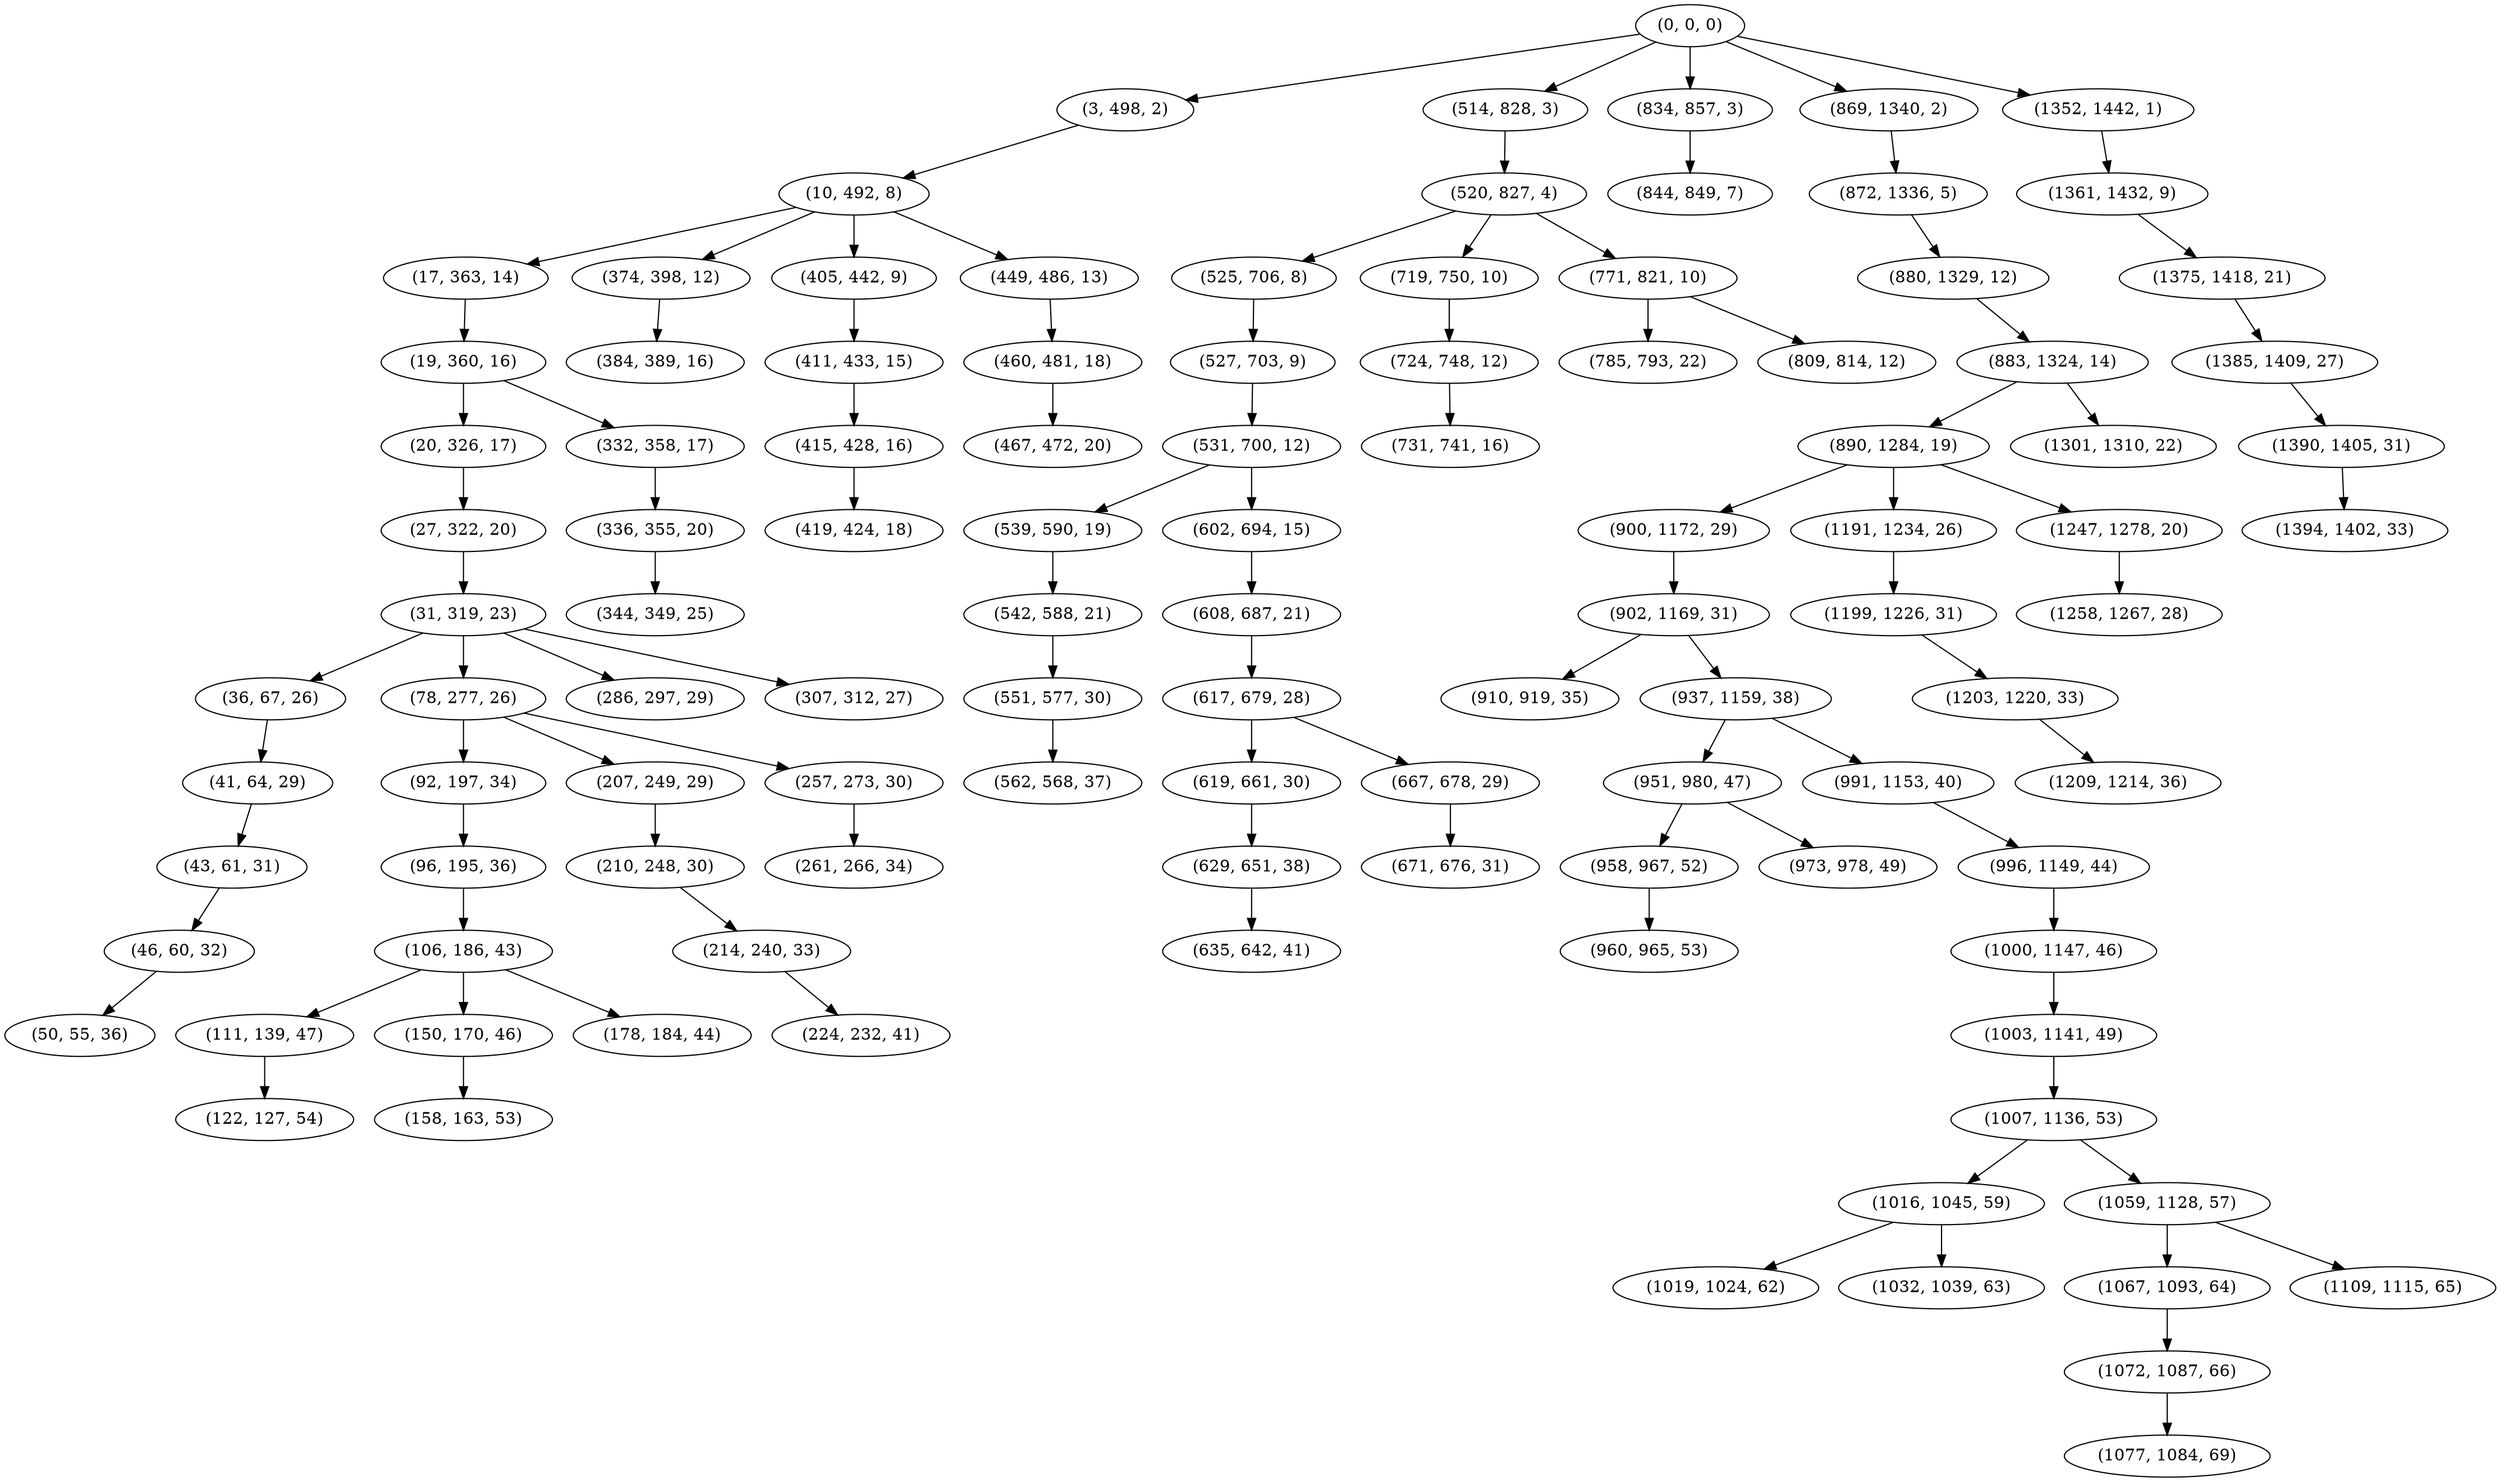 digraph tree {
    "(0, 0, 0)";
    "(3, 498, 2)";
    "(10, 492, 8)";
    "(17, 363, 14)";
    "(19, 360, 16)";
    "(20, 326, 17)";
    "(27, 322, 20)";
    "(31, 319, 23)";
    "(36, 67, 26)";
    "(41, 64, 29)";
    "(43, 61, 31)";
    "(46, 60, 32)";
    "(50, 55, 36)";
    "(78, 277, 26)";
    "(92, 197, 34)";
    "(96, 195, 36)";
    "(106, 186, 43)";
    "(111, 139, 47)";
    "(122, 127, 54)";
    "(150, 170, 46)";
    "(158, 163, 53)";
    "(178, 184, 44)";
    "(207, 249, 29)";
    "(210, 248, 30)";
    "(214, 240, 33)";
    "(224, 232, 41)";
    "(257, 273, 30)";
    "(261, 266, 34)";
    "(286, 297, 29)";
    "(307, 312, 27)";
    "(332, 358, 17)";
    "(336, 355, 20)";
    "(344, 349, 25)";
    "(374, 398, 12)";
    "(384, 389, 16)";
    "(405, 442, 9)";
    "(411, 433, 15)";
    "(415, 428, 16)";
    "(419, 424, 18)";
    "(449, 486, 13)";
    "(460, 481, 18)";
    "(467, 472, 20)";
    "(514, 828, 3)";
    "(520, 827, 4)";
    "(525, 706, 8)";
    "(527, 703, 9)";
    "(531, 700, 12)";
    "(539, 590, 19)";
    "(542, 588, 21)";
    "(551, 577, 30)";
    "(562, 568, 37)";
    "(602, 694, 15)";
    "(608, 687, 21)";
    "(617, 679, 28)";
    "(619, 661, 30)";
    "(629, 651, 38)";
    "(635, 642, 41)";
    "(667, 678, 29)";
    "(671, 676, 31)";
    "(719, 750, 10)";
    "(724, 748, 12)";
    "(731, 741, 16)";
    "(771, 821, 10)";
    "(785, 793, 22)";
    "(809, 814, 12)";
    "(834, 857, 3)";
    "(844, 849, 7)";
    "(869, 1340, 2)";
    "(872, 1336, 5)";
    "(880, 1329, 12)";
    "(883, 1324, 14)";
    "(890, 1284, 19)";
    "(900, 1172, 29)";
    "(902, 1169, 31)";
    "(910, 919, 35)";
    "(937, 1159, 38)";
    "(951, 980, 47)";
    "(958, 967, 52)";
    "(960, 965, 53)";
    "(973, 978, 49)";
    "(991, 1153, 40)";
    "(996, 1149, 44)";
    "(1000, 1147, 46)";
    "(1003, 1141, 49)";
    "(1007, 1136, 53)";
    "(1016, 1045, 59)";
    "(1019, 1024, 62)";
    "(1032, 1039, 63)";
    "(1059, 1128, 57)";
    "(1067, 1093, 64)";
    "(1072, 1087, 66)";
    "(1077, 1084, 69)";
    "(1109, 1115, 65)";
    "(1191, 1234, 26)";
    "(1199, 1226, 31)";
    "(1203, 1220, 33)";
    "(1209, 1214, 36)";
    "(1247, 1278, 20)";
    "(1258, 1267, 28)";
    "(1301, 1310, 22)";
    "(1352, 1442, 1)";
    "(1361, 1432, 9)";
    "(1375, 1418, 21)";
    "(1385, 1409, 27)";
    "(1390, 1405, 31)";
    "(1394, 1402, 33)";
    "(0, 0, 0)" -> "(3, 498, 2)";
    "(0, 0, 0)" -> "(514, 828, 3)";
    "(0, 0, 0)" -> "(834, 857, 3)";
    "(0, 0, 0)" -> "(869, 1340, 2)";
    "(0, 0, 0)" -> "(1352, 1442, 1)";
    "(3, 498, 2)" -> "(10, 492, 8)";
    "(10, 492, 8)" -> "(17, 363, 14)";
    "(10, 492, 8)" -> "(374, 398, 12)";
    "(10, 492, 8)" -> "(405, 442, 9)";
    "(10, 492, 8)" -> "(449, 486, 13)";
    "(17, 363, 14)" -> "(19, 360, 16)";
    "(19, 360, 16)" -> "(20, 326, 17)";
    "(19, 360, 16)" -> "(332, 358, 17)";
    "(20, 326, 17)" -> "(27, 322, 20)";
    "(27, 322, 20)" -> "(31, 319, 23)";
    "(31, 319, 23)" -> "(36, 67, 26)";
    "(31, 319, 23)" -> "(78, 277, 26)";
    "(31, 319, 23)" -> "(286, 297, 29)";
    "(31, 319, 23)" -> "(307, 312, 27)";
    "(36, 67, 26)" -> "(41, 64, 29)";
    "(41, 64, 29)" -> "(43, 61, 31)";
    "(43, 61, 31)" -> "(46, 60, 32)";
    "(46, 60, 32)" -> "(50, 55, 36)";
    "(78, 277, 26)" -> "(92, 197, 34)";
    "(78, 277, 26)" -> "(207, 249, 29)";
    "(78, 277, 26)" -> "(257, 273, 30)";
    "(92, 197, 34)" -> "(96, 195, 36)";
    "(96, 195, 36)" -> "(106, 186, 43)";
    "(106, 186, 43)" -> "(111, 139, 47)";
    "(106, 186, 43)" -> "(150, 170, 46)";
    "(106, 186, 43)" -> "(178, 184, 44)";
    "(111, 139, 47)" -> "(122, 127, 54)";
    "(150, 170, 46)" -> "(158, 163, 53)";
    "(207, 249, 29)" -> "(210, 248, 30)";
    "(210, 248, 30)" -> "(214, 240, 33)";
    "(214, 240, 33)" -> "(224, 232, 41)";
    "(257, 273, 30)" -> "(261, 266, 34)";
    "(332, 358, 17)" -> "(336, 355, 20)";
    "(336, 355, 20)" -> "(344, 349, 25)";
    "(374, 398, 12)" -> "(384, 389, 16)";
    "(405, 442, 9)" -> "(411, 433, 15)";
    "(411, 433, 15)" -> "(415, 428, 16)";
    "(415, 428, 16)" -> "(419, 424, 18)";
    "(449, 486, 13)" -> "(460, 481, 18)";
    "(460, 481, 18)" -> "(467, 472, 20)";
    "(514, 828, 3)" -> "(520, 827, 4)";
    "(520, 827, 4)" -> "(525, 706, 8)";
    "(520, 827, 4)" -> "(719, 750, 10)";
    "(520, 827, 4)" -> "(771, 821, 10)";
    "(525, 706, 8)" -> "(527, 703, 9)";
    "(527, 703, 9)" -> "(531, 700, 12)";
    "(531, 700, 12)" -> "(539, 590, 19)";
    "(531, 700, 12)" -> "(602, 694, 15)";
    "(539, 590, 19)" -> "(542, 588, 21)";
    "(542, 588, 21)" -> "(551, 577, 30)";
    "(551, 577, 30)" -> "(562, 568, 37)";
    "(602, 694, 15)" -> "(608, 687, 21)";
    "(608, 687, 21)" -> "(617, 679, 28)";
    "(617, 679, 28)" -> "(619, 661, 30)";
    "(617, 679, 28)" -> "(667, 678, 29)";
    "(619, 661, 30)" -> "(629, 651, 38)";
    "(629, 651, 38)" -> "(635, 642, 41)";
    "(667, 678, 29)" -> "(671, 676, 31)";
    "(719, 750, 10)" -> "(724, 748, 12)";
    "(724, 748, 12)" -> "(731, 741, 16)";
    "(771, 821, 10)" -> "(785, 793, 22)";
    "(771, 821, 10)" -> "(809, 814, 12)";
    "(834, 857, 3)" -> "(844, 849, 7)";
    "(869, 1340, 2)" -> "(872, 1336, 5)";
    "(872, 1336, 5)" -> "(880, 1329, 12)";
    "(880, 1329, 12)" -> "(883, 1324, 14)";
    "(883, 1324, 14)" -> "(890, 1284, 19)";
    "(883, 1324, 14)" -> "(1301, 1310, 22)";
    "(890, 1284, 19)" -> "(900, 1172, 29)";
    "(890, 1284, 19)" -> "(1191, 1234, 26)";
    "(890, 1284, 19)" -> "(1247, 1278, 20)";
    "(900, 1172, 29)" -> "(902, 1169, 31)";
    "(902, 1169, 31)" -> "(910, 919, 35)";
    "(902, 1169, 31)" -> "(937, 1159, 38)";
    "(937, 1159, 38)" -> "(951, 980, 47)";
    "(937, 1159, 38)" -> "(991, 1153, 40)";
    "(951, 980, 47)" -> "(958, 967, 52)";
    "(951, 980, 47)" -> "(973, 978, 49)";
    "(958, 967, 52)" -> "(960, 965, 53)";
    "(991, 1153, 40)" -> "(996, 1149, 44)";
    "(996, 1149, 44)" -> "(1000, 1147, 46)";
    "(1000, 1147, 46)" -> "(1003, 1141, 49)";
    "(1003, 1141, 49)" -> "(1007, 1136, 53)";
    "(1007, 1136, 53)" -> "(1016, 1045, 59)";
    "(1007, 1136, 53)" -> "(1059, 1128, 57)";
    "(1016, 1045, 59)" -> "(1019, 1024, 62)";
    "(1016, 1045, 59)" -> "(1032, 1039, 63)";
    "(1059, 1128, 57)" -> "(1067, 1093, 64)";
    "(1059, 1128, 57)" -> "(1109, 1115, 65)";
    "(1067, 1093, 64)" -> "(1072, 1087, 66)";
    "(1072, 1087, 66)" -> "(1077, 1084, 69)";
    "(1191, 1234, 26)" -> "(1199, 1226, 31)";
    "(1199, 1226, 31)" -> "(1203, 1220, 33)";
    "(1203, 1220, 33)" -> "(1209, 1214, 36)";
    "(1247, 1278, 20)" -> "(1258, 1267, 28)";
    "(1352, 1442, 1)" -> "(1361, 1432, 9)";
    "(1361, 1432, 9)" -> "(1375, 1418, 21)";
    "(1375, 1418, 21)" -> "(1385, 1409, 27)";
    "(1385, 1409, 27)" -> "(1390, 1405, 31)";
    "(1390, 1405, 31)" -> "(1394, 1402, 33)";
}
